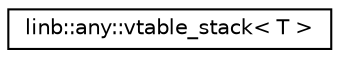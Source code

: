 digraph "Graphical Class Hierarchy"
{
 // LATEX_PDF_SIZE
  edge [fontname="Helvetica",fontsize="10",labelfontname="Helvetica",labelfontsize="10"];
  node [fontname="Helvetica",fontsize="10",shape=record];
  rankdir="LR";
  Node0 [label="linb::any::vtable_stack\< T \>",height=0.2,width=0.4,color="black", fillcolor="white", style="filled",URL="$structlinb_1_1any_1_1vtable__stack.html",tooltip="VTable for stack allocated storage."];
}
